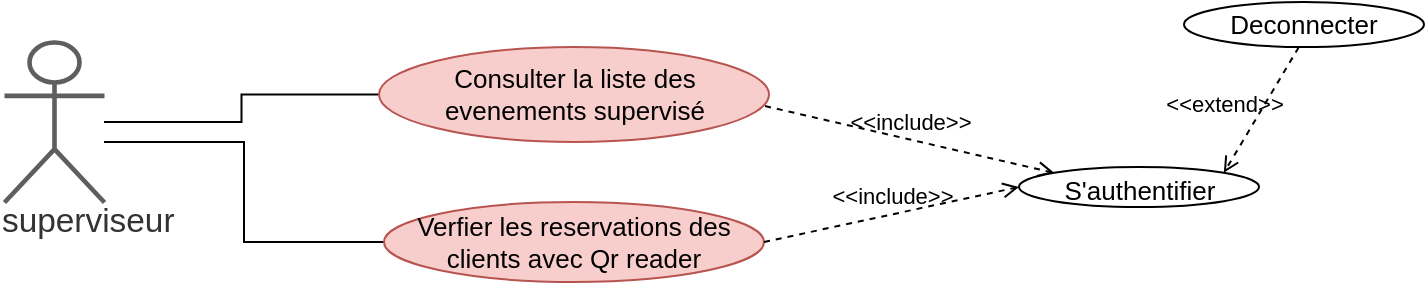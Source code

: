 <mxfile version="21.0.2" type="github">
  <diagram name="Page-1" id="QaAVnieUUXBiS1ZqtGDE">
    <mxGraphModel dx="2391" dy="2285" grid="1" gridSize="10" guides="1" tooltips="1" connect="1" arrows="1" fold="1" page="1" pageScale="1" pageWidth="1169" pageHeight="827" math="0" shadow="0">
      <root>
        <mxCell id="0" />
        <mxCell id="1" parent="0" />
        <mxCell id="i5s40QyI9Gly42XplSTK-2" value="superviseur" style="html=1;overflow=block;blockSpacing=1;shape=umlActor;labelPosition=center;verticalLabelPosition=bottom;verticalAlign=top;whiteSpace=nowrap;fontSize=16.7;fontColor=#333333;align=center;spacing=0;strokeColor=#5e5e5e;strokeOpacity=100;rounded=1;absoluteArcSize=1;arcSize=9;strokeWidth=2.3;lucidId=wAitfE4UTxwo;" parent="1" vertex="1">
          <mxGeometry x="-1090" y="-1580" width="50" height="80" as="geometry" />
        </mxCell>
        <mxCell id="i5s40QyI9Gly42XplSTK-11" style="edgeStyle=orthogonalEdgeStyle;rounded=0;orthogonalLoop=1;jettySize=auto;html=1;exitX=0;exitY=0.5;exitDx=0;exitDy=0;endArrow=none;endFill=0;" parent="1" source="i5s40QyI9Gly42XplSTK-4" target="i5s40QyI9Gly42XplSTK-2" edge="1">
          <mxGeometry relative="1" as="geometry" />
        </mxCell>
        <mxCell id="i5s40QyI9Gly42XplSTK-4" value="Consulter la liste des evenements supervisé" style="html=1;overflow=block;blockSpacing=1;whiteSpace=wrap;ellipse;fontSize=13;spacing=3.8;strokeColor=#b85450;strokeOpacity=100;rounded=1;absoluteArcSize=1;arcSize=9;strokeWidth=1;lucidId=eDitzyq0~7Tt;fillColor=#f8cecc;" parent="1" vertex="1">
          <mxGeometry x="-902.5" y="-1577.5" width="195" height="47.5" as="geometry" />
        </mxCell>
        <mxCell id="i5s40QyI9Gly42XplSTK-12" style="edgeStyle=orthogonalEdgeStyle;rounded=0;orthogonalLoop=1;jettySize=auto;html=1;endArrow=none;endFill=0;" parent="1" source="i5s40QyI9Gly42XplSTK-5" edge="1">
          <mxGeometry relative="1" as="geometry">
            <mxPoint x="-1040" y="-1530" as="targetPoint" />
            <Array as="points">
              <mxPoint x="-970" y="-1480" />
              <mxPoint x="-970" y="-1530" />
            </Array>
          </mxGeometry>
        </mxCell>
        <mxCell id="i5s40QyI9Gly42XplSTK-5" value="Verfier les reservations des clients avec Qr reader" style="html=1;overflow=block;blockSpacing=1;whiteSpace=wrap;ellipse;fontSize=13;spacing=3.8;strokeColor=#b85450;strokeOpacity=100;rounded=1;absoluteArcSize=1;arcSize=9;strokeWidth=1;lucidId=tDitnoB0Gj56;fillColor=#f8cecc;" parent="1" vertex="1">
          <mxGeometry x="-900" y="-1500" width="190" height="40" as="geometry" />
        </mxCell>
        <mxCell id="i5s40QyI9Gly42XplSTK-6" value="S&#39;authentifier" style="html=1;overflow=block;blockSpacing=1;whiteSpace=wrap;ellipse;fontSize=13;spacing=3.8;strokeColor=default;strokeOpacity=100;rounded=1;absoluteArcSize=1;arcSize=9;strokeWidth=1;lucidId=XvitAHHM73nt;" parent="1" vertex="1">
          <mxGeometry x="-582.5" y="-1517.5" width="120" height="20" as="geometry" />
        </mxCell>
        <mxCell id="i5s40QyI9Gly42XplSTK-7" value="Deconnecter" style="html=1;overflow=block;blockSpacing=1;whiteSpace=wrap;ellipse;fontSize=13;spacing=3.8;strokeColor=default;strokeOpacity=100;rounded=1;absoluteArcSize=1;arcSize=9;strokeWidth=1;lucidId=XvitmW9DInrr;" parent="1" vertex="1">
          <mxGeometry x="-500" y="-1600" width="120" height="22.5" as="geometry" />
        </mxCell>
        <mxCell id="i5s40QyI9Gly42XplSTK-8" value="&amp;lt;&amp;lt;include&amp;gt;&amp;gt;" style="html=1;verticalAlign=bottom;labelBackgroundColor=none;endArrow=open;endFill=0;dashed=1;rounded=0;entryX=0;entryY=0;entryDx=0;entryDy=0;exitX=0.99;exitY=0.622;exitDx=0;exitDy=0;exitPerimeter=0;strokeColor=default;strokeWidth=1;" parent="1" source="i5s40QyI9Gly42XplSTK-4" target="i5s40QyI9Gly42XplSTK-6" edge="1">
          <mxGeometry width="160" relative="1" as="geometry">
            <mxPoint x="-702.5" y="-1507.5" as="sourcePoint" />
            <mxPoint x="-537.5" y="-1517.5" as="targetPoint" />
          </mxGeometry>
        </mxCell>
        <mxCell id="i5s40QyI9Gly42XplSTK-9" value="&amp;lt;&amp;lt;include&amp;gt;&amp;gt;" style="html=1;verticalAlign=bottom;labelBackgroundColor=none;endArrow=open;endFill=0;dashed=1;rounded=0;entryX=0;entryY=0.5;entryDx=0;entryDy=0;exitX=1;exitY=0.5;exitDx=0;exitDy=0;strokeColor=default;strokeWidth=1;" parent="1" source="i5s40QyI9Gly42XplSTK-5" target="i5s40QyI9Gly42XplSTK-6" edge="1">
          <mxGeometry width="160" relative="1" as="geometry">
            <mxPoint x="-647.5" y="-1377.5" as="sourcePoint" />
            <mxPoint x="-487.5" y="-1388.33" as="targetPoint" />
          </mxGeometry>
        </mxCell>
        <mxCell id="i5s40QyI9Gly42XplSTK-10" value="&amp;lt;&amp;lt;extend&amp;gt;&amp;gt;" style="html=1;verticalAlign=bottom;labelBackgroundColor=none;endArrow=open;endFill=0;dashed=1;rounded=0;entryX=1;entryY=0;entryDx=0;entryDy=0;strokeColor=default;strokeWidth=1;exitX=0.478;exitY=1.007;exitDx=0;exitDy=0;exitPerimeter=0;" parent="1" source="i5s40QyI9Gly42XplSTK-7" target="i5s40QyI9Gly42XplSTK-6" edge="1">
          <mxGeometry x="0.401" y="-13" width="160" relative="1" as="geometry">
            <mxPoint x="-442" y="-1560" as="sourcePoint" />
            <mxPoint x="-17.5" y="-1407.5" as="targetPoint" />
            <mxPoint as="offset" />
          </mxGeometry>
        </mxCell>
      </root>
    </mxGraphModel>
  </diagram>
</mxfile>
